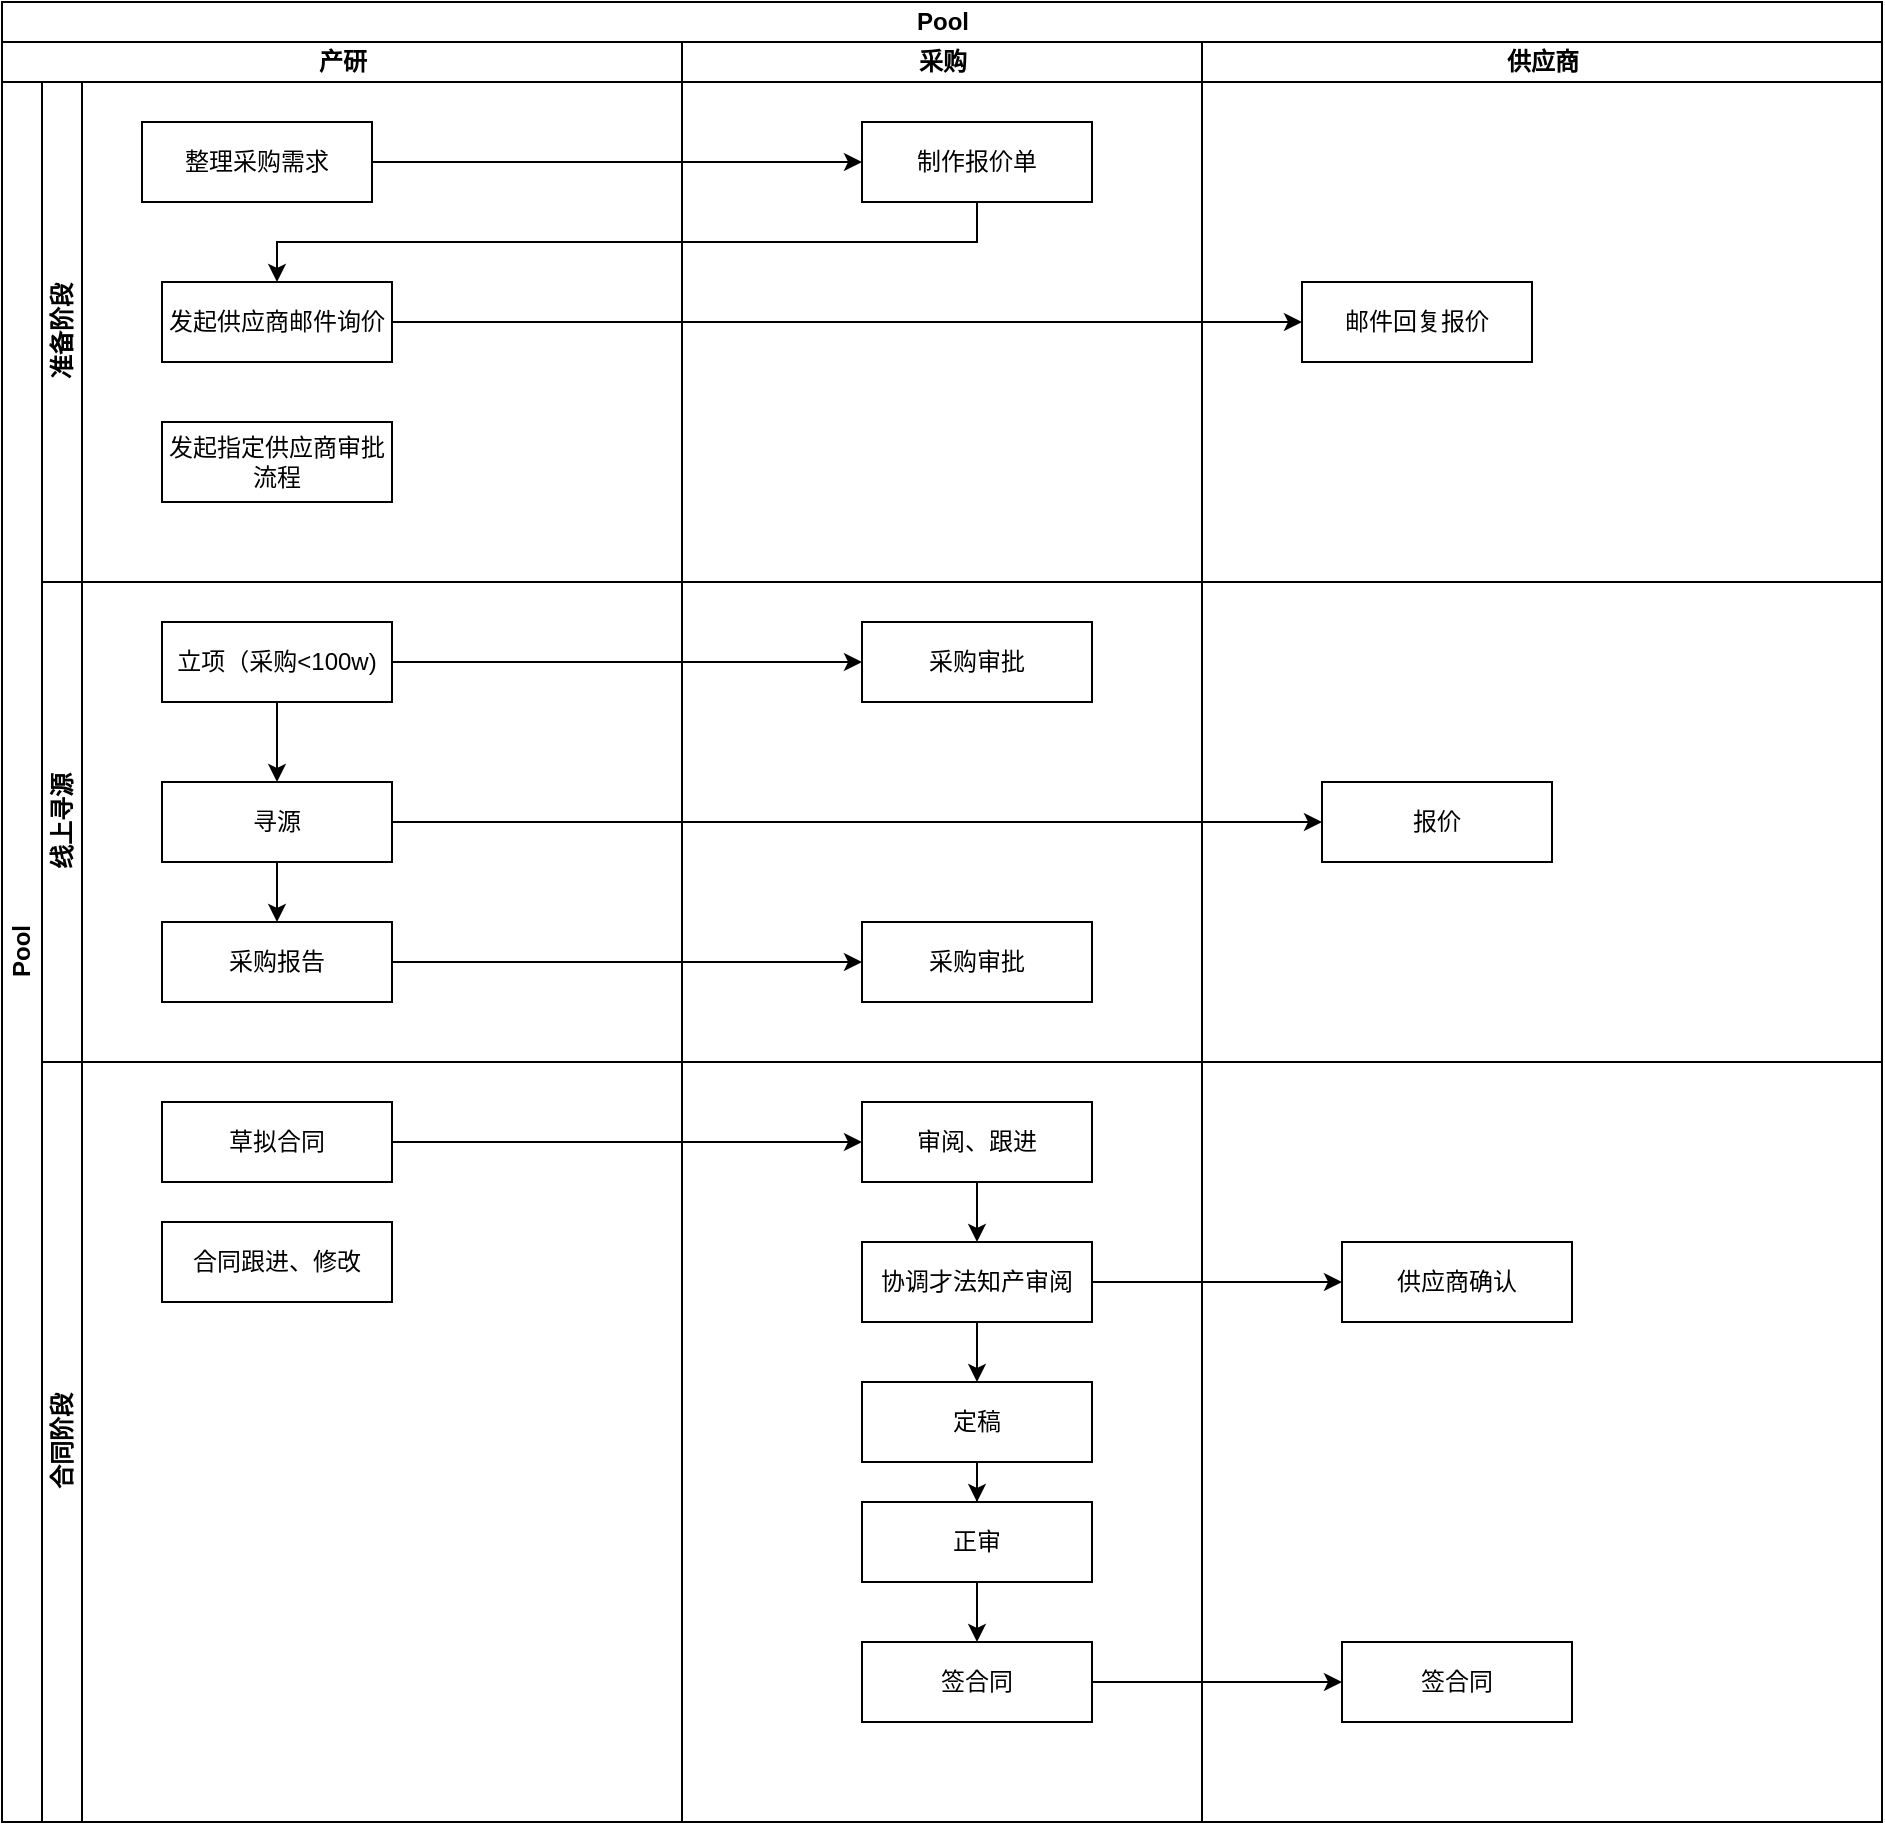 <mxfile version="22.1.21" type="github">
  <diagram name="第 1 页" id="D-MB-KbhiQcWg0wlnCK3">
    <mxGraphModel dx="954" dy="615" grid="1" gridSize="10" guides="1" tooltips="1" connect="1" arrows="1" fold="1" page="1" pageScale="1" pageWidth="827" pageHeight="1169" math="0" shadow="0">
      <root>
        <mxCell id="0" />
        <mxCell id="1" parent="0" />
        <mxCell id="zCLFrVsV8dxzdzppGPiO-1" value="Pool" style="swimlane;childLayout=stackLayout;resizeParent=1;resizeParentMax=0;startSize=20;html=1;" vertex="1" parent="1">
          <mxGeometry x="100" y="130" width="940" height="910" as="geometry" />
        </mxCell>
        <mxCell id="zCLFrVsV8dxzdzppGPiO-2" value="产研" style="swimlane;startSize=20;html=1;" vertex="1" parent="zCLFrVsV8dxzdzppGPiO-1">
          <mxGeometry y="20" width="340" height="890" as="geometry" />
        </mxCell>
        <mxCell id="zCLFrVsV8dxzdzppGPiO-3" value="采购" style="swimlane;startSize=20;html=1;" vertex="1" parent="zCLFrVsV8dxzdzppGPiO-1">
          <mxGeometry x="340" y="20" width="260" height="890" as="geometry" />
        </mxCell>
        <mxCell id="zCLFrVsV8dxzdzppGPiO-4" value="供应商" style="swimlane;startSize=20;html=1;" vertex="1" parent="zCLFrVsV8dxzdzppGPiO-1">
          <mxGeometry x="600" y="20" width="340" height="890" as="geometry" />
        </mxCell>
        <mxCell id="zCLFrVsV8dxzdzppGPiO-6" value="Pool" style="swimlane;childLayout=stackLayout;resizeParent=1;resizeParentMax=0;horizontal=0;startSize=20;horizontalStack=0;html=1;" vertex="1" parent="1">
          <mxGeometry x="100" y="170" width="940" height="870" as="geometry" />
        </mxCell>
        <mxCell id="zCLFrVsV8dxzdzppGPiO-7" value="准备阶段" style="swimlane;startSize=20;horizontal=0;html=1;" vertex="1" parent="zCLFrVsV8dxzdzppGPiO-6">
          <mxGeometry x="20" width="920" height="250" as="geometry">
            <mxRectangle x="20" width="820" height="30" as="alternateBounds" />
          </mxGeometry>
        </mxCell>
        <mxCell id="zCLFrVsV8dxzdzppGPiO-11" style="edgeStyle=orthogonalEdgeStyle;rounded=0;orthogonalLoop=1;jettySize=auto;html=1;" edge="1" parent="zCLFrVsV8dxzdzppGPiO-7" source="zCLFrVsV8dxzdzppGPiO-5" target="zCLFrVsV8dxzdzppGPiO-10">
          <mxGeometry relative="1" as="geometry" />
        </mxCell>
        <mxCell id="zCLFrVsV8dxzdzppGPiO-5" value="发起供应商邮件询价" style="rounded=0;whiteSpace=wrap;html=1;" vertex="1" parent="zCLFrVsV8dxzdzppGPiO-7">
          <mxGeometry x="60.0" y="100" width="115" height="40" as="geometry" />
        </mxCell>
        <mxCell id="zCLFrVsV8dxzdzppGPiO-10" value="邮件回复报价" style="rounded=0;whiteSpace=wrap;html=1;" vertex="1" parent="zCLFrVsV8dxzdzppGPiO-7">
          <mxGeometry x="630.0" y="100" width="115" height="40" as="geometry" />
        </mxCell>
        <mxCell id="zCLFrVsV8dxzdzppGPiO-12" value="发起指定供应商审批流程" style="rounded=0;whiteSpace=wrap;html=1;" vertex="1" parent="zCLFrVsV8dxzdzppGPiO-7">
          <mxGeometry x="60.0" y="170" width="115" height="40" as="geometry" />
        </mxCell>
        <mxCell id="zCLFrVsV8dxzdzppGPiO-25" style="edgeStyle=orthogonalEdgeStyle;rounded=0;orthogonalLoop=1;jettySize=auto;html=1;entryX=0;entryY=0.5;entryDx=0;entryDy=0;" edge="1" parent="zCLFrVsV8dxzdzppGPiO-7" source="zCLFrVsV8dxzdzppGPiO-23" target="zCLFrVsV8dxzdzppGPiO-24">
          <mxGeometry relative="1" as="geometry" />
        </mxCell>
        <mxCell id="zCLFrVsV8dxzdzppGPiO-23" value="整理采购需求" style="rounded=0;whiteSpace=wrap;html=1;" vertex="1" parent="zCLFrVsV8dxzdzppGPiO-7">
          <mxGeometry x="50.0" y="20" width="115" height="40" as="geometry" />
        </mxCell>
        <mxCell id="zCLFrVsV8dxzdzppGPiO-26" style="edgeStyle=orthogonalEdgeStyle;rounded=0;orthogonalLoop=1;jettySize=auto;html=1;entryX=0.5;entryY=0;entryDx=0;entryDy=0;" edge="1" parent="zCLFrVsV8dxzdzppGPiO-7" source="zCLFrVsV8dxzdzppGPiO-24" target="zCLFrVsV8dxzdzppGPiO-5">
          <mxGeometry relative="1" as="geometry">
            <Array as="points">
              <mxPoint x="468" y="80" />
              <mxPoint x="118" y="80" />
            </Array>
          </mxGeometry>
        </mxCell>
        <mxCell id="zCLFrVsV8dxzdzppGPiO-24" value="制作报价单" style="rounded=0;whiteSpace=wrap;html=1;" vertex="1" parent="zCLFrVsV8dxzdzppGPiO-7">
          <mxGeometry x="410.0" y="20" width="115" height="40" as="geometry" />
        </mxCell>
        <mxCell id="zCLFrVsV8dxzdzppGPiO-8" value="线上寻源" style="swimlane;startSize=20;horizontal=0;html=1;direction=east;" vertex="1" parent="zCLFrVsV8dxzdzppGPiO-6">
          <mxGeometry x="20" y="250" width="920" height="240" as="geometry">
            <mxRectangle x="20" y="120" width="820" height="30" as="alternateBounds" />
          </mxGeometry>
        </mxCell>
        <mxCell id="zCLFrVsV8dxzdzppGPiO-32" value="" style="edgeStyle=orthogonalEdgeStyle;rounded=0;orthogonalLoop=1;jettySize=auto;html=1;" edge="1" parent="zCLFrVsV8dxzdzppGPiO-8" source="zCLFrVsV8dxzdzppGPiO-27" target="zCLFrVsV8dxzdzppGPiO-31">
          <mxGeometry relative="1" as="geometry" />
        </mxCell>
        <mxCell id="zCLFrVsV8dxzdzppGPiO-42" style="edgeStyle=orthogonalEdgeStyle;rounded=0;orthogonalLoop=1;jettySize=auto;html=1;" edge="1" parent="zCLFrVsV8dxzdzppGPiO-8" source="zCLFrVsV8dxzdzppGPiO-27" target="zCLFrVsV8dxzdzppGPiO-38">
          <mxGeometry relative="1" as="geometry" />
        </mxCell>
        <mxCell id="zCLFrVsV8dxzdzppGPiO-27" value="立项（采购&amp;lt;100w)" style="rounded=0;whiteSpace=wrap;html=1;" vertex="1" parent="zCLFrVsV8dxzdzppGPiO-8">
          <mxGeometry x="60.0" y="20" width="115" height="40" as="geometry" />
        </mxCell>
        <mxCell id="zCLFrVsV8dxzdzppGPiO-36" style="edgeStyle=orthogonalEdgeStyle;rounded=0;orthogonalLoop=1;jettySize=auto;html=1;" edge="1" parent="zCLFrVsV8dxzdzppGPiO-8" source="zCLFrVsV8dxzdzppGPiO-31" target="zCLFrVsV8dxzdzppGPiO-35">
          <mxGeometry relative="1" as="geometry" />
        </mxCell>
        <mxCell id="zCLFrVsV8dxzdzppGPiO-37" style="edgeStyle=orthogonalEdgeStyle;rounded=0;orthogonalLoop=1;jettySize=auto;html=1;entryX=0.5;entryY=0;entryDx=0;entryDy=0;" edge="1" parent="zCLFrVsV8dxzdzppGPiO-8" source="zCLFrVsV8dxzdzppGPiO-31" target="zCLFrVsV8dxzdzppGPiO-33">
          <mxGeometry relative="1" as="geometry" />
        </mxCell>
        <mxCell id="zCLFrVsV8dxzdzppGPiO-31" value="寻源" style="rounded=0;whiteSpace=wrap;html=1;" vertex="1" parent="zCLFrVsV8dxzdzppGPiO-8">
          <mxGeometry x="60.0" y="100" width="115" height="40" as="geometry" />
        </mxCell>
        <mxCell id="zCLFrVsV8dxzdzppGPiO-41" style="edgeStyle=orthogonalEdgeStyle;rounded=0;orthogonalLoop=1;jettySize=auto;html=1;" edge="1" parent="zCLFrVsV8dxzdzppGPiO-8" source="zCLFrVsV8dxzdzppGPiO-33" target="zCLFrVsV8dxzdzppGPiO-40">
          <mxGeometry relative="1" as="geometry" />
        </mxCell>
        <mxCell id="zCLFrVsV8dxzdzppGPiO-33" value="采购报告" style="rounded=0;whiteSpace=wrap;html=1;" vertex="1" parent="zCLFrVsV8dxzdzppGPiO-8">
          <mxGeometry x="60.0" y="170" width="115" height="40" as="geometry" />
        </mxCell>
        <mxCell id="zCLFrVsV8dxzdzppGPiO-35" value="报价" style="rounded=0;whiteSpace=wrap;html=1;" vertex="1" parent="zCLFrVsV8dxzdzppGPiO-8">
          <mxGeometry x="640.0" y="100" width="115" height="40" as="geometry" />
        </mxCell>
        <mxCell id="zCLFrVsV8dxzdzppGPiO-38" value="采购审批" style="rounded=0;whiteSpace=wrap;html=1;" vertex="1" parent="zCLFrVsV8dxzdzppGPiO-8">
          <mxGeometry x="410.0" y="20" width="115" height="40" as="geometry" />
        </mxCell>
        <mxCell id="zCLFrVsV8dxzdzppGPiO-40" value="采购审批" style="rounded=0;whiteSpace=wrap;html=1;" vertex="1" parent="zCLFrVsV8dxzdzppGPiO-8">
          <mxGeometry x="410.0" y="170" width="115" height="40" as="geometry" />
        </mxCell>
        <mxCell id="zCLFrVsV8dxzdzppGPiO-9" value="合同阶段" style="swimlane;startSize=20;horizontal=0;html=1;" vertex="1" parent="zCLFrVsV8dxzdzppGPiO-6">
          <mxGeometry x="20" y="490" width="920" height="380" as="geometry" />
        </mxCell>
        <mxCell id="zCLFrVsV8dxzdzppGPiO-45" value="" style="edgeStyle=orthogonalEdgeStyle;rounded=0;orthogonalLoop=1;jettySize=auto;html=1;" edge="1" parent="zCLFrVsV8dxzdzppGPiO-9" source="zCLFrVsV8dxzdzppGPiO-43" target="zCLFrVsV8dxzdzppGPiO-44">
          <mxGeometry relative="1" as="geometry" />
        </mxCell>
        <mxCell id="zCLFrVsV8dxzdzppGPiO-43" value="草拟合同" style="rounded=0;whiteSpace=wrap;html=1;" vertex="1" parent="zCLFrVsV8dxzdzppGPiO-9">
          <mxGeometry x="60.0" y="20" width="115" height="40" as="geometry" />
        </mxCell>
        <mxCell id="zCLFrVsV8dxzdzppGPiO-47" value="" style="edgeStyle=orthogonalEdgeStyle;rounded=0;orthogonalLoop=1;jettySize=auto;html=1;" edge="1" parent="zCLFrVsV8dxzdzppGPiO-9" source="zCLFrVsV8dxzdzppGPiO-44" target="zCLFrVsV8dxzdzppGPiO-46">
          <mxGeometry relative="1" as="geometry" />
        </mxCell>
        <mxCell id="zCLFrVsV8dxzdzppGPiO-44" value="审阅、跟进" style="rounded=0;whiteSpace=wrap;html=1;" vertex="1" parent="zCLFrVsV8dxzdzppGPiO-9">
          <mxGeometry x="410.0" y="20" width="115" height="40" as="geometry" />
        </mxCell>
        <mxCell id="zCLFrVsV8dxzdzppGPiO-50" value="" style="edgeStyle=orthogonalEdgeStyle;rounded=0;orthogonalLoop=1;jettySize=auto;html=1;" edge="1" parent="zCLFrVsV8dxzdzppGPiO-9" source="zCLFrVsV8dxzdzppGPiO-46" target="zCLFrVsV8dxzdzppGPiO-49">
          <mxGeometry relative="1" as="geometry" />
        </mxCell>
        <mxCell id="zCLFrVsV8dxzdzppGPiO-55" style="edgeStyle=orthogonalEdgeStyle;rounded=0;orthogonalLoop=1;jettySize=auto;html=1;" edge="1" parent="zCLFrVsV8dxzdzppGPiO-9" source="zCLFrVsV8dxzdzppGPiO-46" target="zCLFrVsV8dxzdzppGPiO-54">
          <mxGeometry relative="1" as="geometry" />
        </mxCell>
        <mxCell id="zCLFrVsV8dxzdzppGPiO-46" value="协调才法知产审阅" style="rounded=0;whiteSpace=wrap;html=1;" vertex="1" parent="zCLFrVsV8dxzdzppGPiO-9">
          <mxGeometry x="410.0" y="90" width="115" height="40" as="geometry" />
        </mxCell>
        <mxCell id="zCLFrVsV8dxzdzppGPiO-48" value="合同跟进、修改" style="rounded=0;whiteSpace=wrap;html=1;" vertex="1" parent="zCLFrVsV8dxzdzppGPiO-9">
          <mxGeometry x="60.0" y="80" width="115" height="40" as="geometry" />
        </mxCell>
        <mxCell id="zCLFrVsV8dxzdzppGPiO-52" value="" style="edgeStyle=orthogonalEdgeStyle;rounded=0;orthogonalLoop=1;jettySize=auto;html=1;" edge="1" parent="zCLFrVsV8dxzdzppGPiO-9" source="zCLFrVsV8dxzdzppGPiO-49" target="zCLFrVsV8dxzdzppGPiO-51">
          <mxGeometry relative="1" as="geometry" />
        </mxCell>
        <mxCell id="zCLFrVsV8dxzdzppGPiO-49" value="定稿" style="rounded=0;whiteSpace=wrap;html=1;" vertex="1" parent="zCLFrVsV8dxzdzppGPiO-9">
          <mxGeometry x="410.0" y="160" width="115" height="40" as="geometry" />
        </mxCell>
        <mxCell id="zCLFrVsV8dxzdzppGPiO-58" value="" style="edgeStyle=orthogonalEdgeStyle;rounded=0;orthogonalLoop=1;jettySize=auto;html=1;" edge="1" parent="zCLFrVsV8dxzdzppGPiO-9" source="zCLFrVsV8dxzdzppGPiO-51" target="zCLFrVsV8dxzdzppGPiO-57">
          <mxGeometry relative="1" as="geometry" />
        </mxCell>
        <mxCell id="zCLFrVsV8dxzdzppGPiO-51" value="正审" style="rounded=0;whiteSpace=wrap;html=1;" vertex="1" parent="zCLFrVsV8dxzdzppGPiO-9">
          <mxGeometry x="410.0" y="220" width="115" height="40" as="geometry" />
        </mxCell>
        <mxCell id="zCLFrVsV8dxzdzppGPiO-54" value="供应商确认" style="rounded=0;whiteSpace=wrap;html=1;" vertex="1" parent="zCLFrVsV8dxzdzppGPiO-9">
          <mxGeometry x="650.0" y="90" width="115" height="40" as="geometry" />
        </mxCell>
        <mxCell id="zCLFrVsV8dxzdzppGPiO-56" value="签合同" style="rounded=0;whiteSpace=wrap;html=1;" vertex="1" parent="zCLFrVsV8dxzdzppGPiO-9">
          <mxGeometry x="650.0" y="290" width="115" height="40" as="geometry" />
        </mxCell>
        <mxCell id="zCLFrVsV8dxzdzppGPiO-59" style="edgeStyle=orthogonalEdgeStyle;rounded=0;orthogonalLoop=1;jettySize=auto;html=1;entryX=0;entryY=0.5;entryDx=0;entryDy=0;" edge="1" parent="zCLFrVsV8dxzdzppGPiO-9" source="zCLFrVsV8dxzdzppGPiO-57" target="zCLFrVsV8dxzdzppGPiO-56">
          <mxGeometry relative="1" as="geometry" />
        </mxCell>
        <mxCell id="zCLFrVsV8dxzdzppGPiO-57" value="签合同" style="rounded=0;whiteSpace=wrap;html=1;" vertex="1" parent="zCLFrVsV8dxzdzppGPiO-9">
          <mxGeometry x="410.0" y="290" width="115" height="40" as="geometry" />
        </mxCell>
      </root>
    </mxGraphModel>
  </diagram>
</mxfile>
